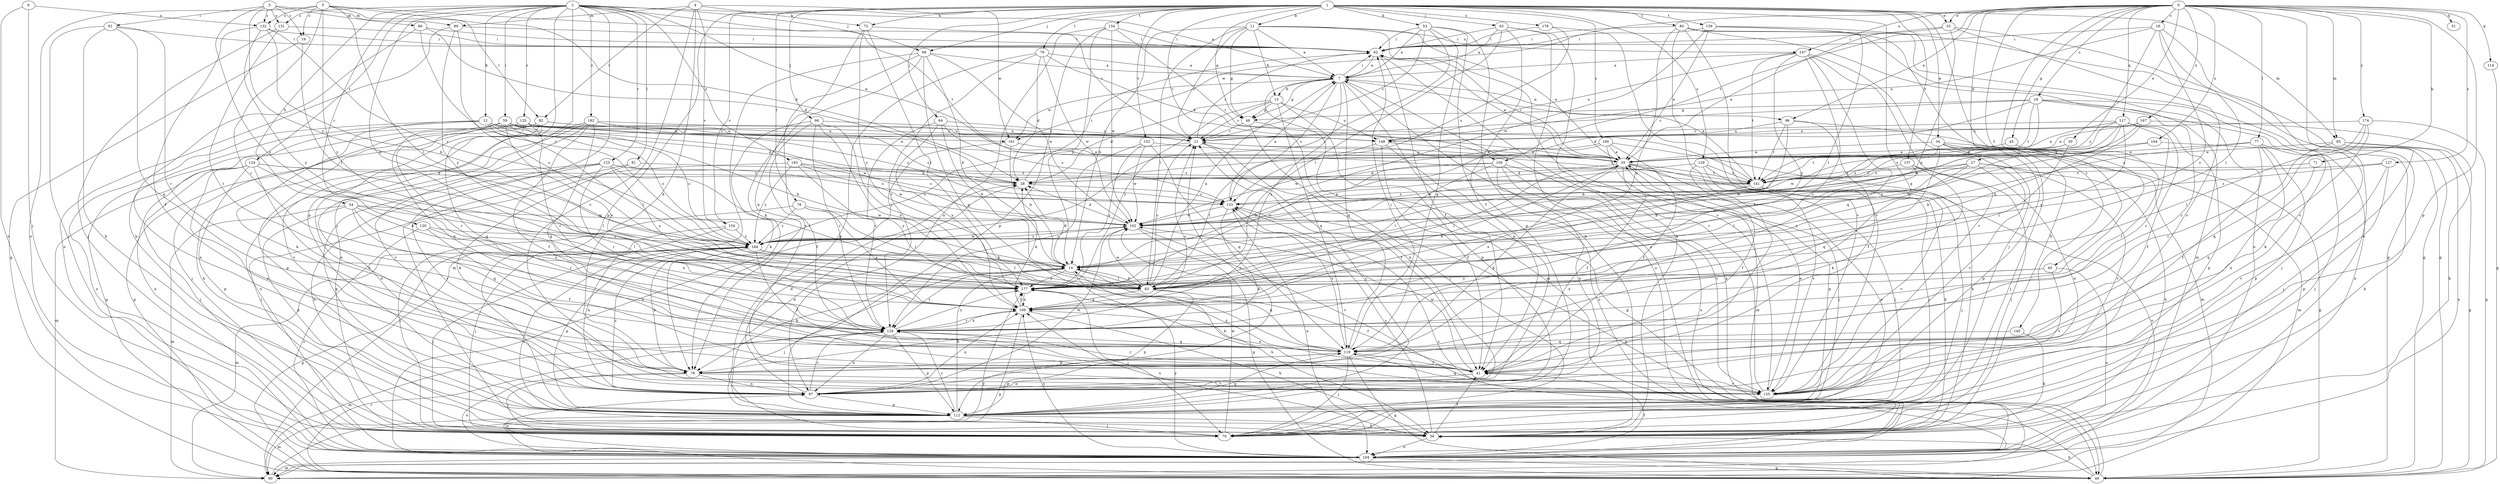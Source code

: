 strict digraph  {
0;
1;
2;
3;
4;
5;
6;
7;
11;
12;
13;
14;
16;
18;
19;
21;
27;
28;
30;
33;
34;
35;
40;
41;
45;
48;
49;
51;
53;
54;
56;
59;
61;
62;
63;
64;
66;
68;
70;
71;
73;
76;
77;
78;
79;
80;
81;
82;
83;
85;
86;
89;
90;
96;
97;
104;
112;
114;
117;
119;
120;
123;
124;
125;
126;
127;
129;
131;
132;
133;
134;
137;
139;
140;
141;
147;
148;
150;
152;
154;
155;
161;
162;
164;
167;
169;
174;
177;
178;
180;
182;
183;
184;
0 -> 16  [label=c];
0 -> 18  [label=c];
0 -> 27  [label=d];
0 -> 30  [label=e];
0 -> 33  [label=e];
0 -> 40  [label=f];
0 -> 45  [label=g];
0 -> 51  [label=h];
0 -> 71  [label=k];
0 -> 77  [label=l];
0 -> 85  [label=m];
0 -> 96  [label=n];
0 -> 104  [label=o];
0 -> 112  [label=p];
0 -> 114  [label=q];
0 -> 117  [label=q];
0 -> 127  [label=s];
0 -> 147  [label=u];
0 -> 150  [label=v];
0 -> 161  [label=w];
0 -> 164  [label=x];
0 -> 167  [label=x];
0 -> 169  [label=x];
0 -> 174  [label=y];
1 -> 11  [label=b];
1 -> 33  [label=e];
1 -> 34  [label=e];
1 -> 48  [label=g];
1 -> 53  [label=h];
1 -> 63  [label=j];
1 -> 64  [label=j];
1 -> 66  [label=j];
1 -> 68  [label=j];
1 -> 73  [label=k];
1 -> 78  [label=l];
1 -> 79  [label=l];
1 -> 80  [label=l];
1 -> 85  [label=m];
1 -> 112  [label=p];
1 -> 119  [label=q];
1 -> 129  [label=s];
1 -> 134  [label=t];
1 -> 137  [label=t];
1 -> 139  [label=t];
1 -> 140  [label=t];
1 -> 150  [label=v];
1 -> 152  [label=v];
1 -> 154  [label=v];
1 -> 178  [label=z];
1 -> 180  [label=z];
2 -> 7  [label=a];
2 -> 12  [label=b];
2 -> 35  [label=e];
2 -> 54  [label=h];
2 -> 56  [label=h];
2 -> 59  [label=i];
2 -> 68  [label=j];
2 -> 70  [label=j];
2 -> 81  [label=l];
2 -> 112  [label=p];
2 -> 120  [label=r];
2 -> 123  [label=r];
2 -> 124  [label=r];
2 -> 125  [label=r];
2 -> 131  [label=s];
2 -> 141  [label=t];
2 -> 177  [label=y];
2 -> 182  [label=z];
2 -> 183  [label=z];
3 -> 19  [label=c];
3 -> 61  [label=i];
3 -> 86  [label=m];
3 -> 89  [label=m];
3 -> 131  [label=s];
3 -> 132  [label=s];
3 -> 177  [label=y];
3 -> 184  [label=z];
4 -> 73  [label=k];
4 -> 76  [label=k];
4 -> 82  [label=l];
4 -> 89  [label=m];
4 -> 154  [label=v];
4 -> 155  [label=v];
4 -> 161  [label=w];
5 -> 19  [label=c];
5 -> 21  [label=c];
5 -> 28  [label=d];
5 -> 82  [label=l];
5 -> 83  [label=l];
5 -> 104  [label=o];
5 -> 126  [label=r];
5 -> 132  [label=s];
5 -> 177  [label=y];
6 -> 70  [label=j];
6 -> 104  [label=o];
6 -> 132  [label=s];
7 -> 13  [label=b];
7 -> 48  [label=g];
7 -> 62  [label=i];
7 -> 90  [label=m];
7 -> 96  [label=n];
7 -> 97  [label=n];
7 -> 104  [label=o];
7 -> 119  [label=q];
7 -> 133  [label=s];
7 -> 161  [label=w];
7 -> 169  [label=x];
11 -> 7  [label=a];
11 -> 13  [label=b];
11 -> 14  [label=b];
11 -> 21  [label=c];
11 -> 35  [label=e];
11 -> 48  [label=g];
11 -> 83  [label=l];
11 -> 147  [label=u];
11 -> 155  [label=v];
12 -> 21  [label=c];
12 -> 28  [label=d];
12 -> 76  [label=k];
12 -> 83  [label=l];
12 -> 97  [label=n];
12 -> 104  [label=o];
12 -> 161  [label=w];
12 -> 184  [label=z];
13 -> 21  [label=c];
13 -> 28  [label=d];
13 -> 48  [label=g];
13 -> 112  [label=p];
13 -> 119  [label=q];
13 -> 148  [label=u];
13 -> 177  [label=y];
14 -> 28  [label=d];
14 -> 56  [label=h];
14 -> 70  [label=j];
14 -> 76  [label=k];
14 -> 83  [label=l];
14 -> 119  [label=q];
14 -> 126  [label=r];
14 -> 177  [label=y];
16 -> 62  [label=i];
16 -> 83  [label=l];
16 -> 148  [label=u];
16 -> 155  [label=v];
16 -> 177  [label=y];
16 -> 184  [label=z];
18 -> 21  [label=c];
18 -> 28  [label=d];
18 -> 48  [label=g];
18 -> 70  [label=j];
18 -> 104  [label=o];
18 -> 126  [label=r];
18 -> 141  [label=t];
18 -> 184  [label=z];
19 -> 49  [label=g];
19 -> 83  [label=l];
21 -> 35  [label=e];
21 -> 41  [label=f];
21 -> 49  [label=g];
21 -> 62  [label=i];
21 -> 184  [label=z];
27 -> 14  [label=b];
27 -> 56  [label=h];
27 -> 97  [label=n];
27 -> 141  [label=t];
27 -> 155  [label=v];
27 -> 162  [label=w];
27 -> 177  [label=y];
28 -> 62  [label=i];
28 -> 133  [label=s];
30 -> 35  [label=e];
30 -> 83  [label=l];
30 -> 141  [label=t];
33 -> 35  [label=e];
33 -> 49  [label=g];
33 -> 62  [label=i];
33 -> 155  [label=v];
33 -> 177  [label=y];
34 -> 35  [label=e];
34 -> 49  [label=g];
34 -> 70  [label=j];
34 -> 90  [label=m];
34 -> 112  [label=p];
34 -> 119  [label=q];
34 -> 155  [label=v];
34 -> 162  [label=w];
35 -> 28  [label=d];
35 -> 41  [label=f];
35 -> 56  [label=h];
35 -> 62  [label=i];
35 -> 70  [label=j];
35 -> 76  [label=k];
35 -> 83  [label=l];
35 -> 112  [label=p];
35 -> 141  [label=t];
40 -> 104  [label=o];
40 -> 155  [label=v];
40 -> 169  [label=x];
40 -> 177  [label=y];
41 -> 97  [label=n];
41 -> 126  [label=r];
41 -> 155  [label=v];
41 -> 162  [label=w];
41 -> 169  [label=x];
45 -> 35  [label=e];
45 -> 126  [label=r];
48 -> 21  [label=c];
48 -> 70  [label=j];
48 -> 97  [label=n];
49 -> 7  [label=a];
49 -> 56  [label=h];
49 -> 126  [label=r];
49 -> 133  [label=s];
53 -> 7  [label=a];
53 -> 21  [label=c];
53 -> 56  [label=h];
53 -> 62  [label=i];
53 -> 112  [label=p];
53 -> 119  [label=q];
53 -> 184  [label=z];
54 -> 83  [label=l];
54 -> 90  [label=m];
54 -> 112  [label=p];
54 -> 119  [label=q];
54 -> 126  [label=r];
54 -> 162  [label=w];
54 -> 169  [label=x];
56 -> 41  [label=f];
56 -> 104  [label=o];
56 -> 133  [label=s];
56 -> 169  [label=x];
56 -> 184  [label=z];
59 -> 14  [label=b];
59 -> 35  [label=e];
59 -> 49  [label=g];
59 -> 119  [label=q];
59 -> 126  [label=r];
59 -> 148  [label=u];
59 -> 162  [label=w];
59 -> 169  [label=x];
59 -> 184  [label=z];
61 -> 56  [label=h];
61 -> 62  [label=i];
61 -> 70  [label=j];
61 -> 119  [label=q];
61 -> 126  [label=r];
62 -> 7  [label=a];
62 -> 35  [label=e];
62 -> 41  [label=f];
63 -> 7  [label=a];
63 -> 41  [label=f];
63 -> 56  [label=h];
63 -> 62  [label=i];
63 -> 83  [label=l];
63 -> 104  [label=o];
64 -> 14  [label=b];
64 -> 126  [label=r];
64 -> 133  [label=s];
64 -> 148  [label=u];
64 -> 169  [label=x];
66 -> 21  [label=c];
66 -> 41  [label=f];
66 -> 76  [label=k];
66 -> 126  [label=r];
66 -> 169  [label=x];
66 -> 177  [label=y];
68 -> 7  [label=a];
68 -> 14  [label=b];
68 -> 76  [label=k];
68 -> 90  [label=m];
68 -> 119  [label=q];
68 -> 155  [label=v];
68 -> 162  [label=w];
70 -> 35  [label=e];
70 -> 162  [label=w];
71 -> 119  [label=q];
71 -> 141  [label=t];
73 -> 62  [label=i];
73 -> 76  [label=k];
73 -> 83  [label=l];
73 -> 177  [label=y];
76 -> 70  [label=j];
76 -> 97  [label=n];
76 -> 104  [label=o];
76 -> 155  [label=v];
77 -> 14  [label=b];
77 -> 35  [label=e];
77 -> 41  [label=f];
77 -> 70  [label=j];
77 -> 97  [label=n];
77 -> 112  [label=p];
78 -> 70  [label=j];
78 -> 83  [label=l];
78 -> 162  [label=w];
78 -> 169  [label=x];
78 -> 184  [label=z];
79 -> 7  [label=a];
79 -> 28  [label=d];
79 -> 35  [label=e];
79 -> 112  [label=p];
79 -> 126  [label=r];
79 -> 162  [label=w];
80 -> 41  [label=f];
80 -> 49  [label=g];
80 -> 62  [label=i];
80 -> 90  [label=m];
80 -> 104  [label=o];
80 -> 155  [label=v];
80 -> 169  [label=x];
81 -> 76  [label=k];
81 -> 141  [label=t];
81 -> 155  [label=v];
82 -> 21  [label=c];
82 -> 49  [label=g];
82 -> 56  [label=h];
82 -> 112  [label=p];
82 -> 148  [label=u];
82 -> 155  [label=v];
83 -> 7  [label=a];
83 -> 14  [label=b];
83 -> 21  [label=c];
83 -> 41  [label=f];
83 -> 112  [label=p];
83 -> 162  [label=w];
83 -> 169  [label=x];
85 -> 35  [label=e];
85 -> 49  [label=g];
85 -> 70  [label=j];
85 -> 104  [label=o];
85 -> 126  [label=r];
86 -> 28  [label=d];
86 -> 56  [label=h];
86 -> 62  [label=i];
86 -> 184  [label=z];
89 -> 62  [label=i];
89 -> 104  [label=o];
89 -> 177  [label=y];
89 -> 83  [label=s];
90 -> 177  [label=y];
96 -> 14  [label=b];
96 -> 41  [label=f];
96 -> 90  [label=m];
96 -> 141  [label=t];
96 -> 148  [label=u];
97 -> 21  [label=c];
97 -> 28  [label=d];
97 -> 112  [label=p];
97 -> 126  [label=r];
97 -> 162  [label=w];
97 -> 169  [label=x];
97 -> 184  [label=z];
104 -> 41  [label=f];
104 -> 49  [label=g];
104 -> 90  [label=m];
104 -> 97  [label=n];
104 -> 169  [label=x];
104 -> 177  [label=y];
112 -> 14  [label=b];
112 -> 21  [label=c];
112 -> 28  [label=d];
112 -> 56  [label=h];
112 -> 70  [label=j];
112 -> 90  [label=m];
112 -> 119  [label=q];
112 -> 126  [label=r];
114 -> 49  [label=g];
117 -> 14  [label=b];
117 -> 21  [label=c];
117 -> 35  [label=e];
117 -> 41  [label=f];
117 -> 112  [label=p];
117 -> 126  [label=r];
117 -> 133  [label=s];
117 -> 141  [label=t];
117 -> 177  [label=y];
119 -> 41  [label=f];
119 -> 49  [label=g];
119 -> 62  [label=i];
119 -> 70  [label=j];
119 -> 76  [label=k];
119 -> 112  [label=p];
119 -> 133  [label=s];
119 -> 177  [label=y];
120 -> 41  [label=f];
120 -> 104  [label=o];
120 -> 169  [label=x];
120 -> 184  [label=z];
123 -> 56  [label=h];
123 -> 83  [label=l];
123 -> 97  [label=n];
123 -> 112  [label=p];
123 -> 126  [label=r];
123 -> 133  [label=s];
123 -> 141  [label=t];
123 -> 177  [label=y];
124 -> 28  [label=d];
124 -> 70  [label=j];
124 -> 76  [label=k];
124 -> 83  [label=l];
124 -> 90  [label=m];
124 -> 97  [label=n];
124 -> 112  [label=p];
124 -> 141  [label=t];
125 -> 21  [label=c];
125 -> 70  [label=j];
125 -> 104  [label=o];
125 -> 119  [label=q];
125 -> 126  [label=r];
125 -> 133  [label=s];
125 -> 148  [label=u];
126 -> 21  [label=c];
126 -> 90  [label=m];
126 -> 97  [label=n];
126 -> 112  [label=p];
126 -> 119  [label=q];
126 -> 169  [label=x];
126 -> 177  [label=y];
127 -> 112  [label=p];
127 -> 133  [label=s];
127 -> 141  [label=t];
127 -> 155  [label=v];
129 -> 41  [label=f];
129 -> 70  [label=j];
129 -> 141  [label=t];
129 -> 155  [label=v];
129 -> 162  [label=w];
131 -> 62  [label=i];
131 -> 70  [label=j];
131 -> 126  [label=r];
132 -> 14  [label=b];
132 -> 41  [label=f];
132 -> 62  [label=i];
132 -> 177  [label=y];
132 -> 184  [label=z];
133 -> 7  [label=a];
133 -> 49  [label=g];
133 -> 76  [label=k];
133 -> 104  [label=o];
133 -> 162  [label=w];
134 -> 14  [label=b];
134 -> 62  [label=i];
134 -> 97  [label=n];
134 -> 112  [label=p];
134 -> 141  [label=t];
134 -> 162  [label=w];
137 -> 70  [label=j];
137 -> 76  [label=k];
137 -> 83  [label=l];
137 -> 141  [label=t];
139 -> 35  [label=e];
139 -> 49  [label=g];
139 -> 56  [label=h];
139 -> 62  [label=i];
139 -> 83  [label=l];
139 -> 162  [label=w];
140 -> 56  [label=h];
140 -> 119  [label=q];
141 -> 7  [label=a];
141 -> 21  [label=c];
141 -> 70  [label=j];
141 -> 104  [label=o];
141 -> 133  [label=s];
141 -> 155  [label=v];
141 -> 169  [label=x];
147 -> 7  [label=a];
147 -> 70  [label=j];
147 -> 119  [label=q];
147 -> 126  [label=r];
147 -> 141  [label=t];
147 -> 148  [label=u];
147 -> 155  [label=v];
147 -> 177  [label=y];
148 -> 35  [label=e];
148 -> 41  [label=f];
148 -> 83  [label=l];
148 -> 104  [label=o];
150 -> 14  [label=b];
150 -> 28  [label=d];
150 -> 70  [label=j];
150 -> 83  [label=l];
150 -> 97  [label=n];
150 -> 104  [label=o];
150 -> 155  [label=v];
152 -> 35  [label=e];
152 -> 119  [label=q];
152 -> 126  [label=r];
152 -> 162  [label=w];
152 -> 177  [label=y];
154 -> 70  [label=j];
154 -> 97  [label=n];
154 -> 184  [label=z];
155 -> 14  [label=b];
155 -> 35  [label=e];
155 -> 62  [label=i];
155 -> 119  [label=q];
161 -> 14  [label=b];
161 -> 35  [label=e];
161 -> 104  [label=o];
162 -> 28  [label=d];
162 -> 35  [label=e];
162 -> 49  [label=g];
162 -> 155  [label=v];
162 -> 184  [label=z];
164 -> 35  [label=e];
164 -> 56  [label=h];
164 -> 184  [label=z];
167 -> 14  [label=b];
167 -> 35  [label=e];
167 -> 56  [label=h];
167 -> 148  [label=u];
167 -> 162  [label=w];
169 -> 28  [label=d];
169 -> 35  [label=e];
169 -> 49  [label=g];
169 -> 56  [label=h];
169 -> 126  [label=r];
169 -> 177  [label=y];
174 -> 49  [label=g];
174 -> 76  [label=k];
174 -> 83  [label=l];
174 -> 119  [label=q];
174 -> 148  [label=u];
177 -> 70  [label=j];
177 -> 169  [label=x];
178 -> 62  [label=i];
178 -> 133  [label=s];
178 -> 155  [label=v];
180 -> 35  [label=e];
180 -> 41  [label=f];
180 -> 56  [label=h];
180 -> 90  [label=m];
180 -> 162  [label=w];
180 -> 177  [label=y];
182 -> 41  [label=f];
182 -> 97  [label=n];
182 -> 104  [label=o];
182 -> 119  [label=q];
182 -> 133  [label=s];
182 -> 148  [label=u];
182 -> 155  [label=v];
183 -> 28  [label=d];
183 -> 70  [label=j];
183 -> 133  [label=s];
183 -> 162  [label=w];
183 -> 177  [label=y];
183 -> 184  [label=z];
184 -> 14  [label=b];
184 -> 41  [label=f];
184 -> 49  [label=g];
184 -> 70  [label=j];
184 -> 76  [label=k];
184 -> 83  [label=l];
184 -> 90  [label=m];
184 -> 112  [label=p];
184 -> 162  [label=w];
}
